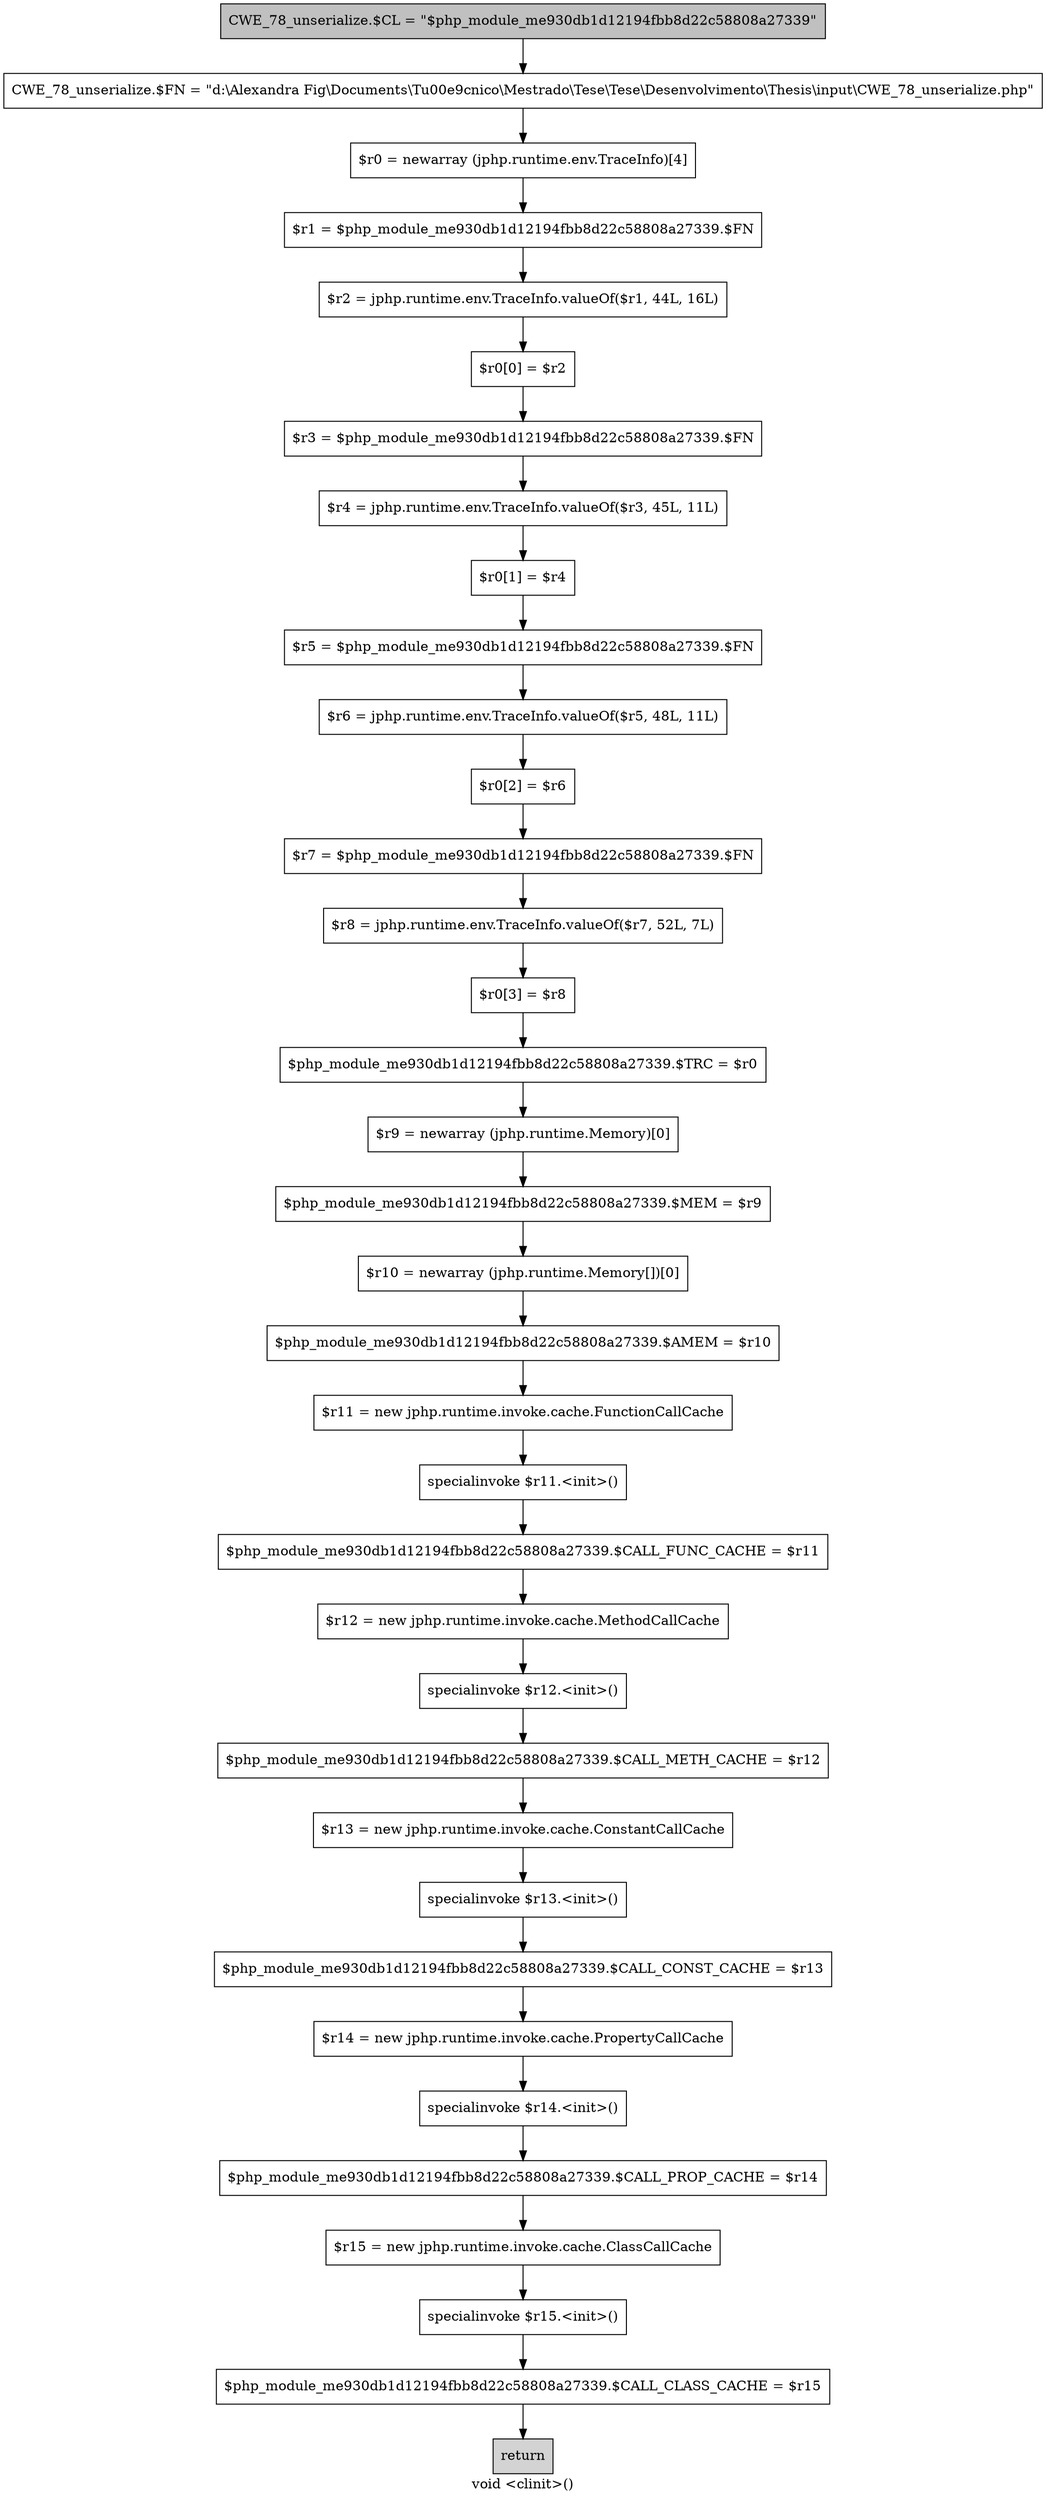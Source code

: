 digraph "void <clinit>()" {
    label="void <clinit>()";
    node [shape=box];
    "0" [style=filled,fillcolor=gray,label="CWE_78_unserialize.$CL = \"$php_module_me930db1d12194fbb8d22c58808a27339\"",];
    "1" [label="CWE_78_unserialize.$FN = \"d:\\Alexandra Fig\\Documents\\T\u00e9cnico\\Mestrado\\Tese\\Tese\\Desenvolvimento\\Thesis\\input\\CWE_78_unserialize.php\"",];
    "0"->"1";
    "2" [label="$r0 = newarray (jphp.runtime.env.TraceInfo)[4]",];
    "1"->"2";
    "3" [label="$r1 = $php_module_me930db1d12194fbb8d22c58808a27339.$FN",];
    "2"->"3";
    "4" [label="$r2 = jphp.runtime.env.TraceInfo.valueOf($r1, 44L, 16L)",];
    "3"->"4";
    "5" [label="$r0[0] = $r2",];
    "4"->"5";
    "6" [label="$r3 = $php_module_me930db1d12194fbb8d22c58808a27339.$FN",];
    "5"->"6";
    "7" [label="$r4 = jphp.runtime.env.TraceInfo.valueOf($r3, 45L, 11L)",];
    "6"->"7";
    "8" [label="$r0[1] = $r4",];
    "7"->"8";
    "9" [label="$r5 = $php_module_me930db1d12194fbb8d22c58808a27339.$FN",];
    "8"->"9";
    "10" [label="$r6 = jphp.runtime.env.TraceInfo.valueOf($r5, 48L, 11L)",];
    "9"->"10";
    "11" [label="$r0[2] = $r6",];
    "10"->"11";
    "12" [label="$r7 = $php_module_me930db1d12194fbb8d22c58808a27339.$FN",];
    "11"->"12";
    "13" [label="$r8 = jphp.runtime.env.TraceInfo.valueOf($r7, 52L, 7L)",];
    "12"->"13";
    "14" [label="$r0[3] = $r8",];
    "13"->"14";
    "15" [label="$php_module_me930db1d12194fbb8d22c58808a27339.$TRC = $r0",];
    "14"->"15";
    "16" [label="$r9 = newarray (jphp.runtime.Memory)[0]",];
    "15"->"16";
    "17" [label="$php_module_me930db1d12194fbb8d22c58808a27339.$MEM = $r9",];
    "16"->"17";
    "18" [label="$r10 = newarray (jphp.runtime.Memory[])[0]",];
    "17"->"18";
    "19" [label="$php_module_me930db1d12194fbb8d22c58808a27339.$AMEM = $r10",];
    "18"->"19";
    "20" [label="$r11 = new jphp.runtime.invoke.cache.FunctionCallCache",];
    "19"->"20";
    "21" [label="specialinvoke $r11.<init>()",];
    "20"->"21";
    "22" [label="$php_module_me930db1d12194fbb8d22c58808a27339.$CALL_FUNC_CACHE = $r11",];
    "21"->"22";
    "23" [label="$r12 = new jphp.runtime.invoke.cache.MethodCallCache",];
    "22"->"23";
    "24" [label="specialinvoke $r12.<init>()",];
    "23"->"24";
    "25" [label="$php_module_me930db1d12194fbb8d22c58808a27339.$CALL_METH_CACHE = $r12",];
    "24"->"25";
    "26" [label="$r13 = new jphp.runtime.invoke.cache.ConstantCallCache",];
    "25"->"26";
    "27" [label="specialinvoke $r13.<init>()",];
    "26"->"27";
    "28" [label="$php_module_me930db1d12194fbb8d22c58808a27339.$CALL_CONST_CACHE = $r13",];
    "27"->"28";
    "29" [label="$r14 = new jphp.runtime.invoke.cache.PropertyCallCache",];
    "28"->"29";
    "30" [label="specialinvoke $r14.<init>()",];
    "29"->"30";
    "31" [label="$php_module_me930db1d12194fbb8d22c58808a27339.$CALL_PROP_CACHE = $r14",];
    "30"->"31";
    "32" [label="$r15 = new jphp.runtime.invoke.cache.ClassCallCache",];
    "31"->"32";
    "33" [label="specialinvoke $r15.<init>()",];
    "32"->"33";
    "34" [label="$php_module_me930db1d12194fbb8d22c58808a27339.$CALL_CLASS_CACHE = $r15",];
    "33"->"34";
    "35" [style=filled,fillcolor=lightgray,label="return",];
    "34"->"35";
}
